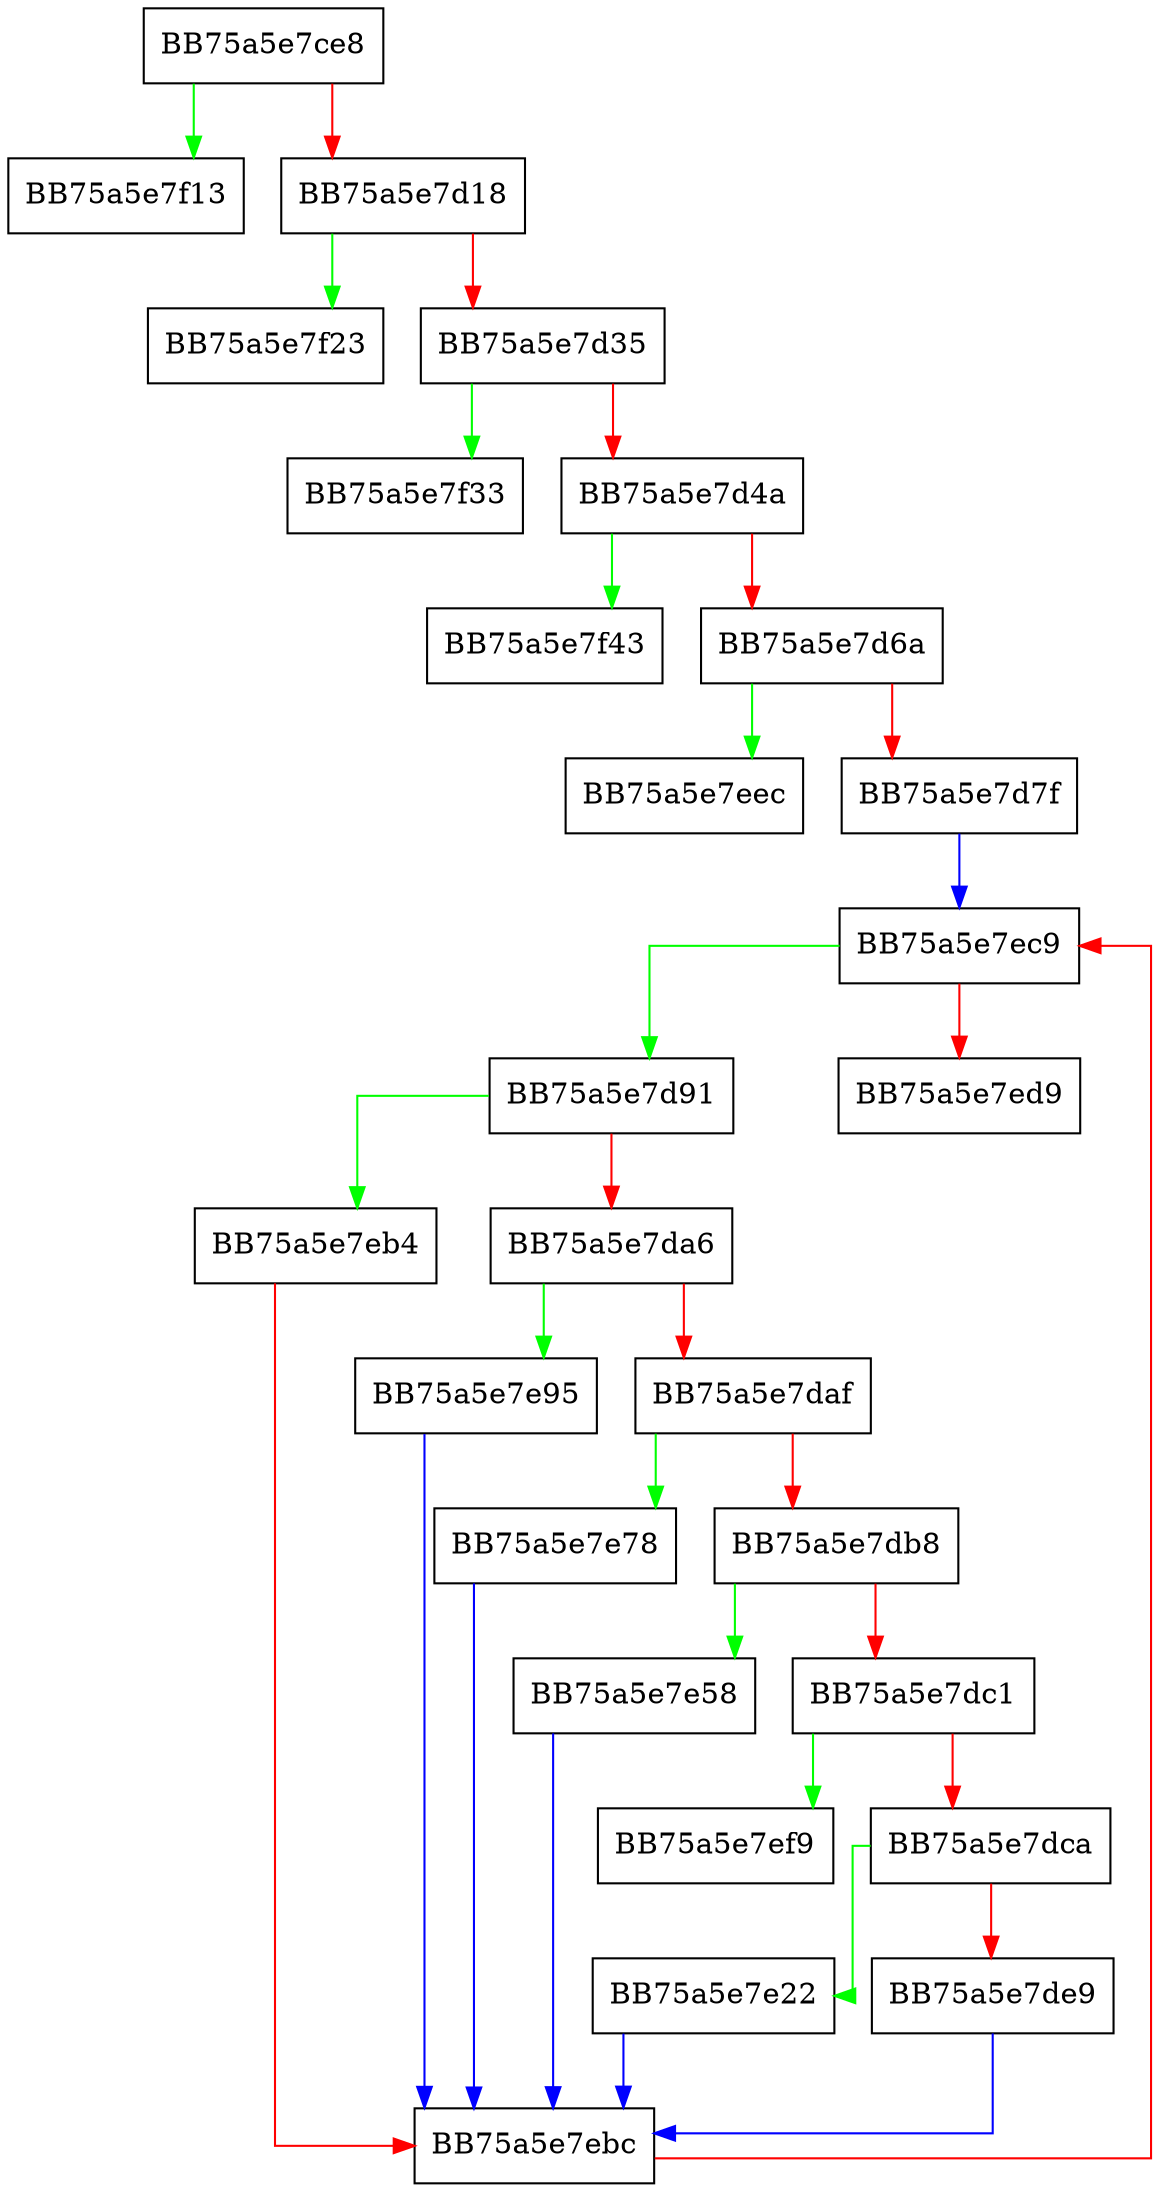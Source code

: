 digraph JsonFromLuaArray {
  node [shape="box"];
  graph [splines=ortho];
  BB75a5e7ce8 -> BB75a5e7f13 [color="green"];
  BB75a5e7ce8 -> BB75a5e7d18 [color="red"];
  BB75a5e7d18 -> BB75a5e7f23 [color="green"];
  BB75a5e7d18 -> BB75a5e7d35 [color="red"];
  BB75a5e7d35 -> BB75a5e7f33 [color="green"];
  BB75a5e7d35 -> BB75a5e7d4a [color="red"];
  BB75a5e7d4a -> BB75a5e7f43 [color="green"];
  BB75a5e7d4a -> BB75a5e7d6a [color="red"];
  BB75a5e7d6a -> BB75a5e7eec [color="green"];
  BB75a5e7d6a -> BB75a5e7d7f [color="red"];
  BB75a5e7d7f -> BB75a5e7ec9 [color="blue"];
  BB75a5e7d91 -> BB75a5e7eb4 [color="green"];
  BB75a5e7d91 -> BB75a5e7da6 [color="red"];
  BB75a5e7da6 -> BB75a5e7e95 [color="green"];
  BB75a5e7da6 -> BB75a5e7daf [color="red"];
  BB75a5e7daf -> BB75a5e7e78 [color="green"];
  BB75a5e7daf -> BB75a5e7db8 [color="red"];
  BB75a5e7db8 -> BB75a5e7e58 [color="green"];
  BB75a5e7db8 -> BB75a5e7dc1 [color="red"];
  BB75a5e7dc1 -> BB75a5e7ef9 [color="green"];
  BB75a5e7dc1 -> BB75a5e7dca [color="red"];
  BB75a5e7dca -> BB75a5e7e22 [color="green"];
  BB75a5e7dca -> BB75a5e7de9 [color="red"];
  BB75a5e7de9 -> BB75a5e7ebc [color="blue"];
  BB75a5e7e22 -> BB75a5e7ebc [color="blue"];
  BB75a5e7e58 -> BB75a5e7ebc [color="blue"];
  BB75a5e7e78 -> BB75a5e7ebc [color="blue"];
  BB75a5e7e95 -> BB75a5e7ebc [color="blue"];
  BB75a5e7eb4 -> BB75a5e7ebc [color="red"];
  BB75a5e7ebc -> BB75a5e7ec9 [color="red"];
  BB75a5e7ec9 -> BB75a5e7d91 [color="green"];
  BB75a5e7ec9 -> BB75a5e7ed9 [color="red"];
}